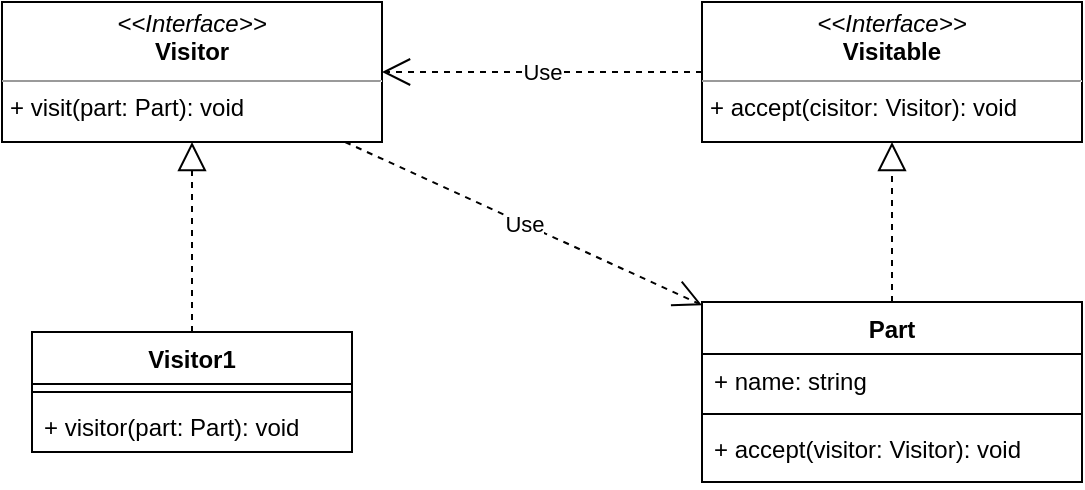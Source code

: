 <mxfile version="21.6.1" type="device">
  <diagram name="Страница 1" id="GjMkqx4zKG7feOjilyG9">
    <mxGraphModel dx="810" dy="479" grid="1" gridSize="10" guides="1" tooltips="1" connect="1" arrows="1" fold="1" page="1" pageScale="1" pageWidth="827" pageHeight="1169" math="0" shadow="0">
      <root>
        <mxCell id="0" />
        <mxCell id="1" parent="0" />
        <mxCell id="3JDCQF24vmVH7AOzfBWn-1" value="&lt;p style=&quot;margin:0px;margin-top:4px;text-align:center;&quot;&gt;&lt;i&gt;&amp;lt;&amp;lt;Interface&amp;gt;&amp;gt;&lt;/i&gt;&lt;br&gt;&lt;b&gt;Visitor&lt;/b&gt;&lt;/p&gt;&lt;hr size=&quot;1&quot;&gt;&lt;p style=&quot;margin:0px;margin-left:4px;&quot;&gt;&lt;/p&gt;&lt;p style=&quot;margin:0px;margin-left:4px;&quot;&gt;+ visit(part: Part): void&lt;br&gt;&lt;/p&gt;" style="verticalAlign=top;align=left;overflow=fill;fontSize=12;fontFamily=Helvetica;html=1;whiteSpace=wrap;" vertex="1" parent="1">
          <mxGeometry x="110" y="50" width="190" height="70" as="geometry" />
        </mxCell>
        <mxCell id="3JDCQF24vmVH7AOzfBWn-2" value="&lt;p style=&quot;margin:0px;margin-top:4px;text-align:center;&quot;&gt;&lt;i&gt;&amp;lt;&amp;lt;Interface&amp;gt;&amp;gt;&lt;/i&gt;&lt;br&gt;&lt;b&gt;Visitable&lt;/b&gt;&lt;/p&gt;&lt;hr size=&quot;1&quot;&gt;&lt;p style=&quot;margin:0px;margin-left:4px;&quot;&gt;&lt;/p&gt;&lt;p style=&quot;margin:0px;margin-left:4px;&quot;&gt;+ accept(cisitor: Visitor): void&lt;br&gt;&lt;/p&gt;" style="verticalAlign=top;align=left;overflow=fill;fontSize=12;fontFamily=Helvetica;html=1;whiteSpace=wrap;" vertex="1" parent="1">
          <mxGeometry x="460" y="50" width="190" height="70" as="geometry" />
        </mxCell>
        <mxCell id="3JDCQF24vmVH7AOzfBWn-3" value="Use" style="endArrow=open;endSize=12;dashed=1;html=1;rounded=0;" edge="1" parent="1" source="3JDCQF24vmVH7AOzfBWn-2" target="3JDCQF24vmVH7AOzfBWn-1">
          <mxGeometry width="160" relative="1" as="geometry">
            <mxPoint x="340" y="180" as="sourcePoint" />
            <mxPoint x="500" y="180" as="targetPoint" />
          </mxGeometry>
        </mxCell>
        <mxCell id="3JDCQF24vmVH7AOzfBWn-4" value="Part" style="swimlane;fontStyle=1;align=center;verticalAlign=top;childLayout=stackLayout;horizontal=1;startSize=26;horizontalStack=0;resizeParent=1;resizeParentMax=0;resizeLast=0;collapsible=1;marginBottom=0;whiteSpace=wrap;html=1;" vertex="1" parent="1">
          <mxGeometry x="460" y="200" width="190" height="90" as="geometry" />
        </mxCell>
        <mxCell id="3JDCQF24vmVH7AOzfBWn-5" value="+ name: string" style="text;strokeColor=none;fillColor=none;align=left;verticalAlign=top;spacingLeft=4;spacingRight=4;overflow=hidden;rotatable=0;points=[[0,0.5],[1,0.5]];portConstraint=eastwest;whiteSpace=wrap;html=1;" vertex="1" parent="3JDCQF24vmVH7AOzfBWn-4">
          <mxGeometry y="26" width="190" height="26" as="geometry" />
        </mxCell>
        <mxCell id="3JDCQF24vmVH7AOzfBWn-6" value="" style="line;strokeWidth=1;fillColor=none;align=left;verticalAlign=middle;spacingTop=-1;spacingLeft=3;spacingRight=3;rotatable=0;labelPosition=right;points=[];portConstraint=eastwest;strokeColor=inherit;" vertex="1" parent="3JDCQF24vmVH7AOzfBWn-4">
          <mxGeometry y="52" width="190" height="8" as="geometry" />
        </mxCell>
        <mxCell id="3JDCQF24vmVH7AOzfBWn-7" value="+ accept(visitor: Visitor): void" style="text;strokeColor=none;fillColor=none;align=left;verticalAlign=top;spacingLeft=4;spacingRight=4;overflow=hidden;rotatable=0;points=[[0,0.5],[1,0.5]];portConstraint=eastwest;whiteSpace=wrap;html=1;" vertex="1" parent="3JDCQF24vmVH7AOzfBWn-4">
          <mxGeometry y="60" width="190" height="30" as="geometry" />
        </mxCell>
        <mxCell id="3JDCQF24vmVH7AOzfBWn-8" value="Visitor1" style="swimlane;fontStyle=1;align=center;verticalAlign=top;childLayout=stackLayout;horizontal=1;startSize=26;horizontalStack=0;resizeParent=1;resizeParentMax=0;resizeLast=0;collapsible=1;marginBottom=0;whiteSpace=wrap;html=1;" vertex="1" parent="1">
          <mxGeometry x="125" y="215" width="160" height="60" as="geometry" />
        </mxCell>
        <mxCell id="3JDCQF24vmVH7AOzfBWn-10" value="" style="line;strokeWidth=1;fillColor=none;align=left;verticalAlign=middle;spacingTop=-1;spacingLeft=3;spacingRight=3;rotatable=0;labelPosition=right;points=[];portConstraint=eastwest;strokeColor=inherit;" vertex="1" parent="3JDCQF24vmVH7AOzfBWn-8">
          <mxGeometry y="26" width="160" height="8" as="geometry" />
        </mxCell>
        <mxCell id="3JDCQF24vmVH7AOzfBWn-11" value="+ visitor(part: Part): void" style="text;strokeColor=none;fillColor=none;align=left;verticalAlign=top;spacingLeft=4;spacingRight=4;overflow=hidden;rotatable=0;points=[[0,0.5],[1,0.5]];portConstraint=eastwest;whiteSpace=wrap;html=1;" vertex="1" parent="3JDCQF24vmVH7AOzfBWn-8">
          <mxGeometry y="34" width="160" height="26" as="geometry" />
        </mxCell>
        <mxCell id="3JDCQF24vmVH7AOzfBWn-12" value="" style="endArrow=block;dashed=1;endFill=0;endSize=12;html=1;rounded=0;" edge="1" parent="1" source="3JDCQF24vmVH7AOzfBWn-8" target="3JDCQF24vmVH7AOzfBWn-1">
          <mxGeometry width="160" relative="1" as="geometry">
            <mxPoint x="160" y="170" as="sourcePoint" />
            <mxPoint x="320" y="170" as="targetPoint" />
          </mxGeometry>
        </mxCell>
        <mxCell id="3JDCQF24vmVH7AOzfBWn-13" value="" style="endArrow=block;dashed=1;endFill=0;endSize=12;html=1;rounded=0;" edge="1" parent="1" source="3JDCQF24vmVH7AOzfBWn-4" target="3JDCQF24vmVH7AOzfBWn-2">
          <mxGeometry width="160" relative="1" as="geometry">
            <mxPoint x="480" y="160" as="sourcePoint" />
            <mxPoint x="640" y="160" as="targetPoint" />
          </mxGeometry>
        </mxCell>
        <mxCell id="3JDCQF24vmVH7AOzfBWn-16" value="Use" style="endArrow=open;endSize=12;dashed=1;html=1;rounded=0;" edge="1" parent="1" source="3JDCQF24vmVH7AOzfBWn-1" target="3JDCQF24vmVH7AOzfBWn-4">
          <mxGeometry width="160" relative="1" as="geometry">
            <mxPoint x="370" y="190" as="sourcePoint" />
            <mxPoint x="460" y="170" as="targetPoint" />
          </mxGeometry>
        </mxCell>
      </root>
    </mxGraphModel>
  </diagram>
</mxfile>
